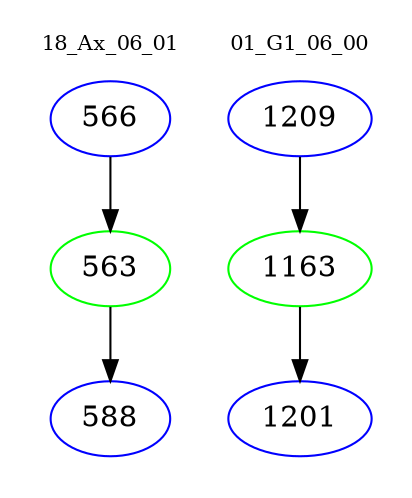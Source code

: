 digraph{
subgraph cluster_0 {
color = white
label = "18_Ax_06_01";
fontsize=10;
T0_566 [label="566", color="blue"]
T0_566 -> T0_563 [color="black"]
T0_563 [label="563", color="green"]
T0_563 -> T0_588 [color="black"]
T0_588 [label="588", color="blue"]
}
subgraph cluster_1 {
color = white
label = "01_G1_06_00";
fontsize=10;
T1_1209 [label="1209", color="blue"]
T1_1209 -> T1_1163 [color="black"]
T1_1163 [label="1163", color="green"]
T1_1163 -> T1_1201 [color="black"]
T1_1201 [label="1201", color="blue"]
}
}
